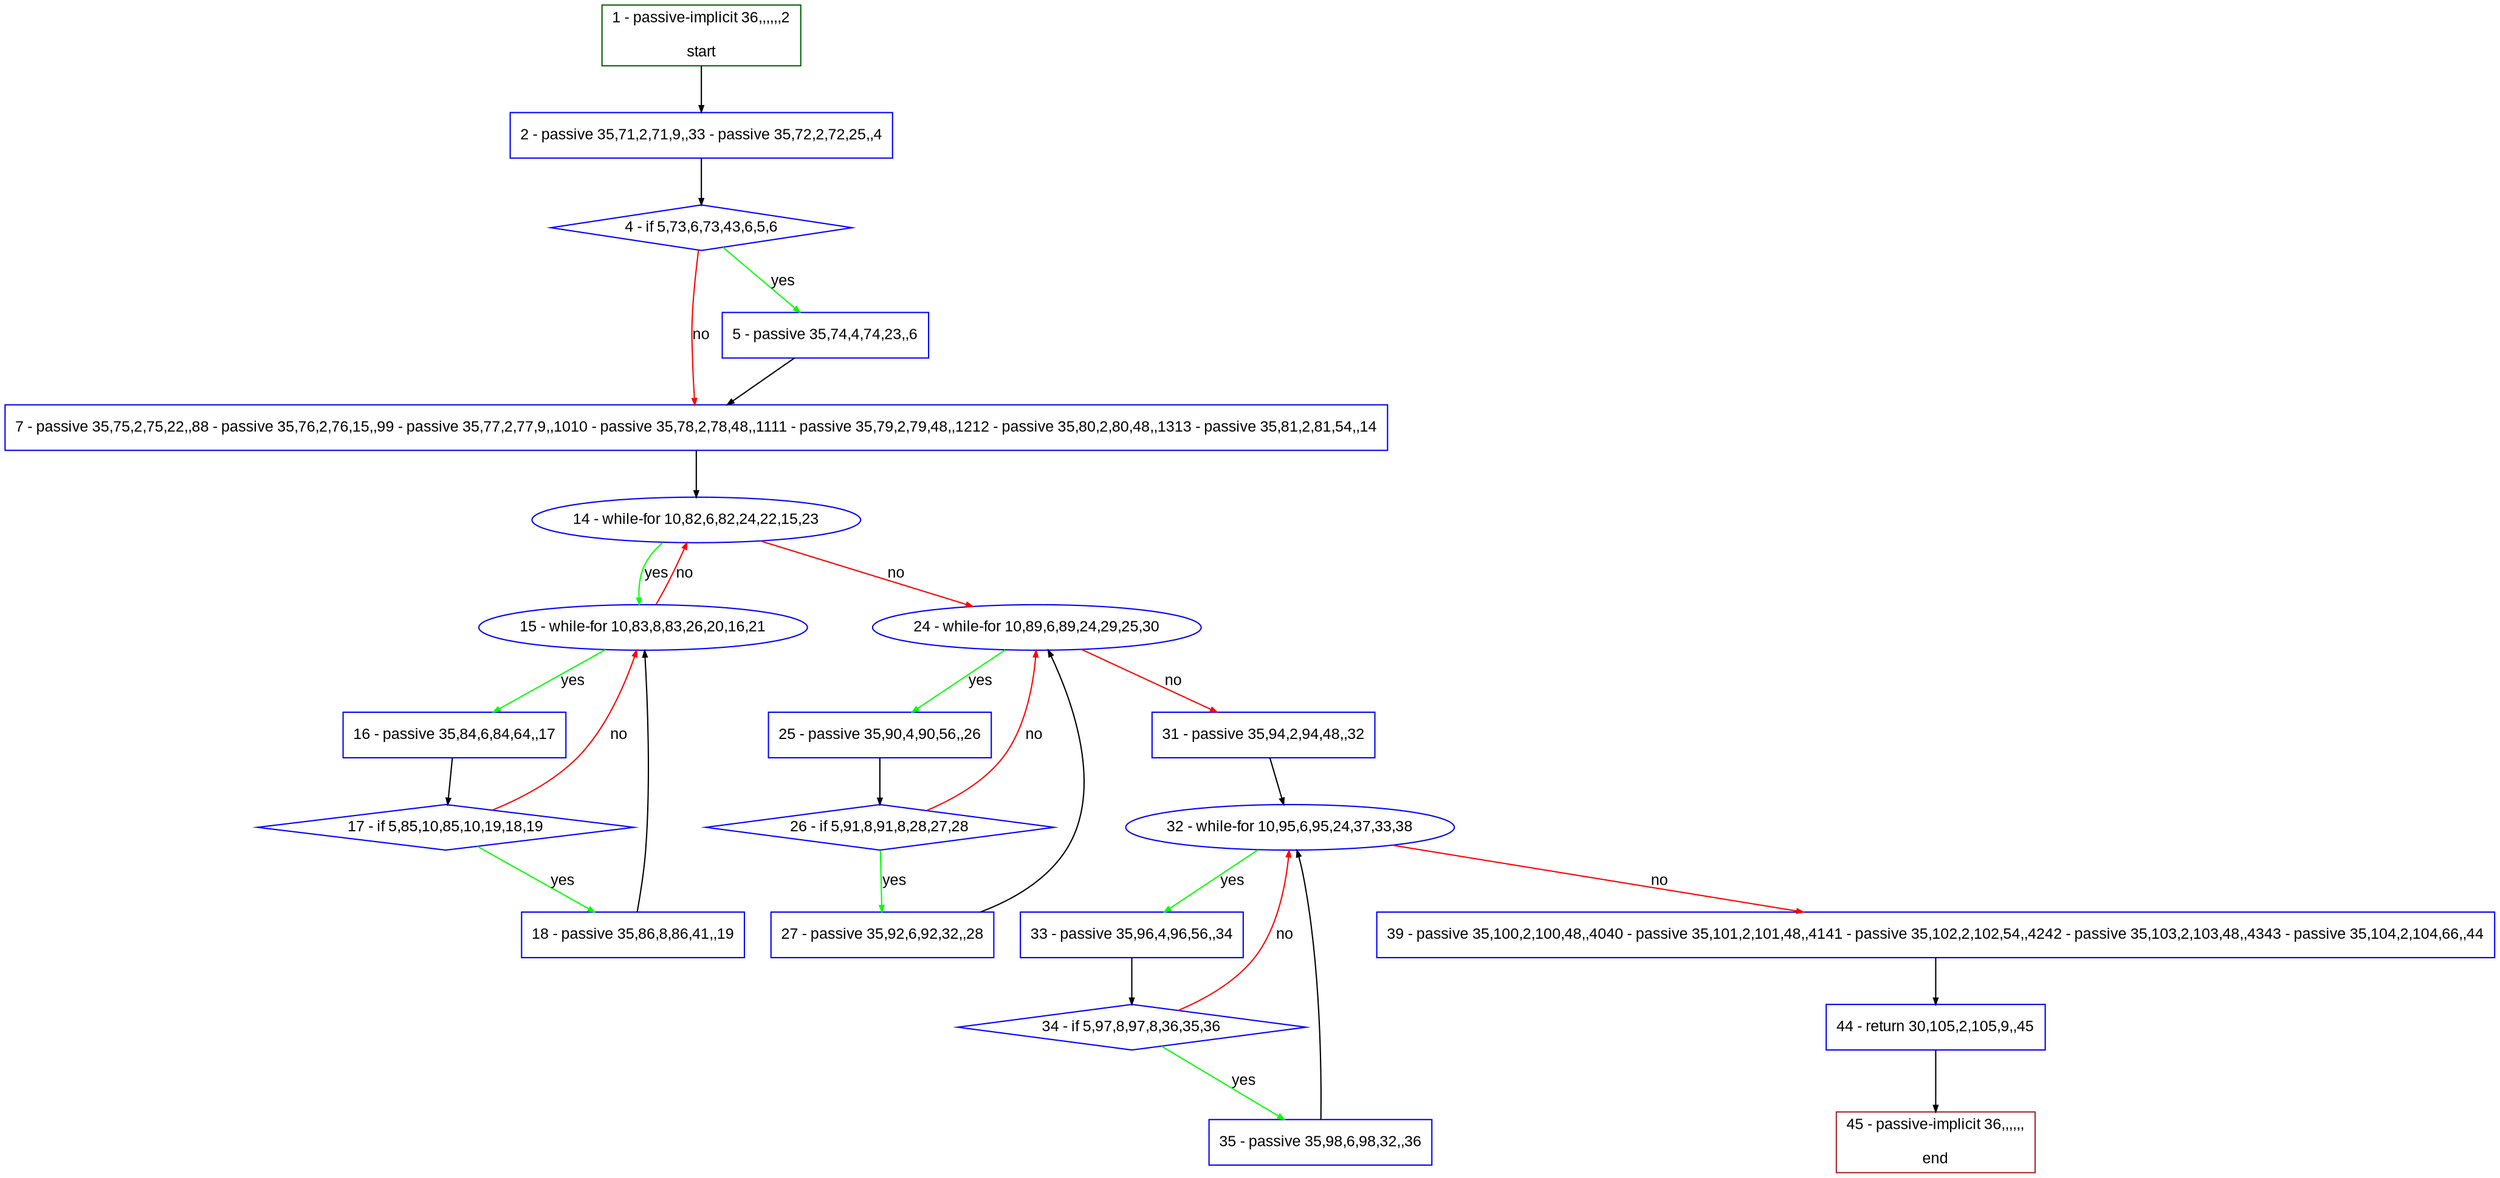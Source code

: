digraph "" {
  graph [pack="true", label="", fontsize="12", packmode="clust", fontname="Arial", fillcolor="#FFFFCC", bgcolor="white", style="rounded,filled", compound="true"];
  node [node_initialized="no", label="", color="grey", fontsize="12", fillcolor="white", fontname="Arial", style="filled", shape="rectangle", compound="true", fixedsize="false"];
  edge [fontcolor="black", arrowhead="normal", arrowtail="none", arrowsize="0.5", ltail="", label="", color="black", fontsize="12", lhead="", fontname="Arial", dir="forward", compound="true"];
  __N1 [label="2 - passive 35,71,2,71,9,,33 - passive 35,72,2,72,25,,4", color="#0000ff", fillcolor="#ffffff", style="filled", shape="box"];
  __N2 [label="1 - passive-implicit 36,,,,,,2\n\nstart", color="#006400", fillcolor="#ffffff", style="filled", shape="box"];
  __N3 [label="4 - if 5,73,6,73,43,6,5,6", color="#0000ff", fillcolor="#ffffff", style="filled", shape="diamond"];
  __N4 [label="5 - passive 35,74,4,74,23,,6", color="#0000ff", fillcolor="#ffffff", style="filled", shape="box"];
  __N5 [label="7 - passive 35,75,2,75,22,,88 - passive 35,76,2,76,15,,99 - passive 35,77,2,77,9,,1010 - passive 35,78,2,78,48,,1111 - passive 35,79,2,79,48,,1212 - passive 35,80,2,80,48,,1313 - passive 35,81,2,81,54,,14", color="#0000ff", fillcolor="#ffffff", style="filled", shape="box"];
  __N6 [label="14 - while-for 10,82,6,82,24,22,15,23", color="#0000ff", fillcolor="#ffffff", style="filled", shape="oval"];
  __N7 [label="15 - while-for 10,83,8,83,26,20,16,21", color="#0000ff", fillcolor="#ffffff", style="filled", shape="oval"];
  __N8 [label="24 - while-for 10,89,6,89,24,29,25,30", color="#0000ff", fillcolor="#ffffff", style="filled", shape="oval"];
  __N9 [label="16 - passive 35,84,6,84,64,,17", color="#0000ff", fillcolor="#ffffff", style="filled", shape="box"];
  __N10 [label="17 - if 5,85,10,85,10,19,18,19", color="#0000ff", fillcolor="#ffffff", style="filled", shape="diamond"];
  __N11 [label="18 - passive 35,86,8,86,41,,19", color="#0000ff", fillcolor="#ffffff", style="filled", shape="box"];
  __N12 [label="25 - passive 35,90,4,90,56,,26", color="#0000ff", fillcolor="#ffffff", style="filled", shape="box"];
  __N13 [label="31 - passive 35,94,2,94,48,,32", color="#0000ff", fillcolor="#ffffff", style="filled", shape="box"];
  __N14 [label="26 - if 5,91,8,91,8,28,27,28", color="#0000ff", fillcolor="#ffffff", style="filled", shape="diamond"];
  __N15 [label="27 - passive 35,92,6,92,32,,28", color="#0000ff", fillcolor="#ffffff", style="filled", shape="box"];
  __N16 [label="32 - while-for 10,95,6,95,24,37,33,38", color="#0000ff", fillcolor="#ffffff", style="filled", shape="oval"];
  __N17 [label="33 - passive 35,96,4,96,56,,34", color="#0000ff", fillcolor="#ffffff", style="filled", shape="box"];
  __N18 [label="39 - passive 35,100,2,100,48,,4040 - passive 35,101,2,101,48,,4141 - passive 35,102,2,102,54,,4242 - passive 35,103,2,103,48,,4343 - passive 35,104,2,104,66,,44", color="#0000ff", fillcolor="#ffffff", style="filled", shape="box"];
  __N19 [label="34 - if 5,97,8,97,8,36,35,36", color="#0000ff", fillcolor="#ffffff", style="filled", shape="diamond"];
  __N20 [label="35 - passive 35,98,6,98,32,,36", color="#0000ff", fillcolor="#ffffff", style="filled", shape="box"];
  __N21 [label="44 - return 30,105,2,105,9,,45", color="#0000ff", fillcolor="#ffffff", style="filled", shape="box"];
  __N22 [label="45 - passive-implicit 36,,,,,,\n\nend", color="#a52a2a", fillcolor="#ffffff", style="filled", shape="box"];
  __N2 -> __N1 [arrowhead="normal", arrowtail="none", color="#000000", label="", dir="forward"];
  __N1 -> __N3 [arrowhead="normal", arrowtail="none", color="#000000", label="", dir="forward"];
  __N3 -> __N4 [arrowhead="normal", arrowtail="none", color="#00ff00", label="yes", dir="forward"];
  __N3 -> __N5 [arrowhead="normal", arrowtail="none", color="#ff0000", label="no", dir="forward"];
  __N4 -> __N5 [arrowhead="normal", arrowtail="none", color="#000000", label="", dir="forward"];
  __N5 -> __N6 [arrowhead="normal", arrowtail="none", color="#000000", label="", dir="forward"];
  __N6 -> __N7 [arrowhead="normal", arrowtail="none", color="#00ff00", label="yes", dir="forward"];
  __N7 -> __N6 [arrowhead="normal", arrowtail="none", color="#ff0000", label="no", dir="forward"];
  __N6 -> __N8 [arrowhead="normal", arrowtail="none", color="#ff0000", label="no", dir="forward"];
  __N7 -> __N9 [arrowhead="normal", arrowtail="none", color="#00ff00", label="yes", dir="forward"];
  __N9 -> __N10 [arrowhead="normal", arrowtail="none", color="#000000", label="", dir="forward"];
  __N10 -> __N7 [arrowhead="normal", arrowtail="none", color="#ff0000", label="no", dir="forward"];
  __N10 -> __N11 [arrowhead="normal", arrowtail="none", color="#00ff00", label="yes", dir="forward"];
  __N11 -> __N7 [arrowhead="normal", arrowtail="none", color="#000000", label="", dir="forward"];
  __N8 -> __N12 [arrowhead="normal", arrowtail="none", color="#00ff00", label="yes", dir="forward"];
  __N8 -> __N13 [arrowhead="normal", arrowtail="none", color="#ff0000", label="no", dir="forward"];
  __N12 -> __N14 [arrowhead="normal", arrowtail="none", color="#000000", label="", dir="forward"];
  __N14 -> __N8 [arrowhead="normal", arrowtail="none", color="#ff0000", label="no", dir="forward"];
  __N14 -> __N15 [arrowhead="normal", arrowtail="none", color="#00ff00", label="yes", dir="forward"];
  __N15 -> __N8 [arrowhead="normal", arrowtail="none", color="#000000", label="", dir="forward"];
  __N13 -> __N16 [arrowhead="normal", arrowtail="none", color="#000000", label="", dir="forward"];
  __N16 -> __N17 [arrowhead="normal", arrowtail="none", color="#00ff00", label="yes", dir="forward"];
  __N16 -> __N18 [arrowhead="normal", arrowtail="none", color="#ff0000", label="no", dir="forward"];
  __N17 -> __N19 [arrowhead="normal", arrowtail="none", color="#000000", label="", dir="forward"];
  __N19 -> __N16 [arrowhead="normal", arrowtail="none", color="#ff0000", label="no", dir="forward"];
  __N19 -> __N20 [arrowhead="normal", arrowtail="none", color="#00ff00", label="yes", dir="forward"];
  __N20 -> __N16 [arrowhead="normal", arrowtail="none", color="#000000", label="", dir="forward"];
  __N18 -> __N21 [arrowhead="normal", arrowtail="none", color="#000000", label="", dir="forward"];
  __N21 -> __N22 [arrowhead="normal", arrowtail="none", color="#000000", label="", dir="forward"];
}
